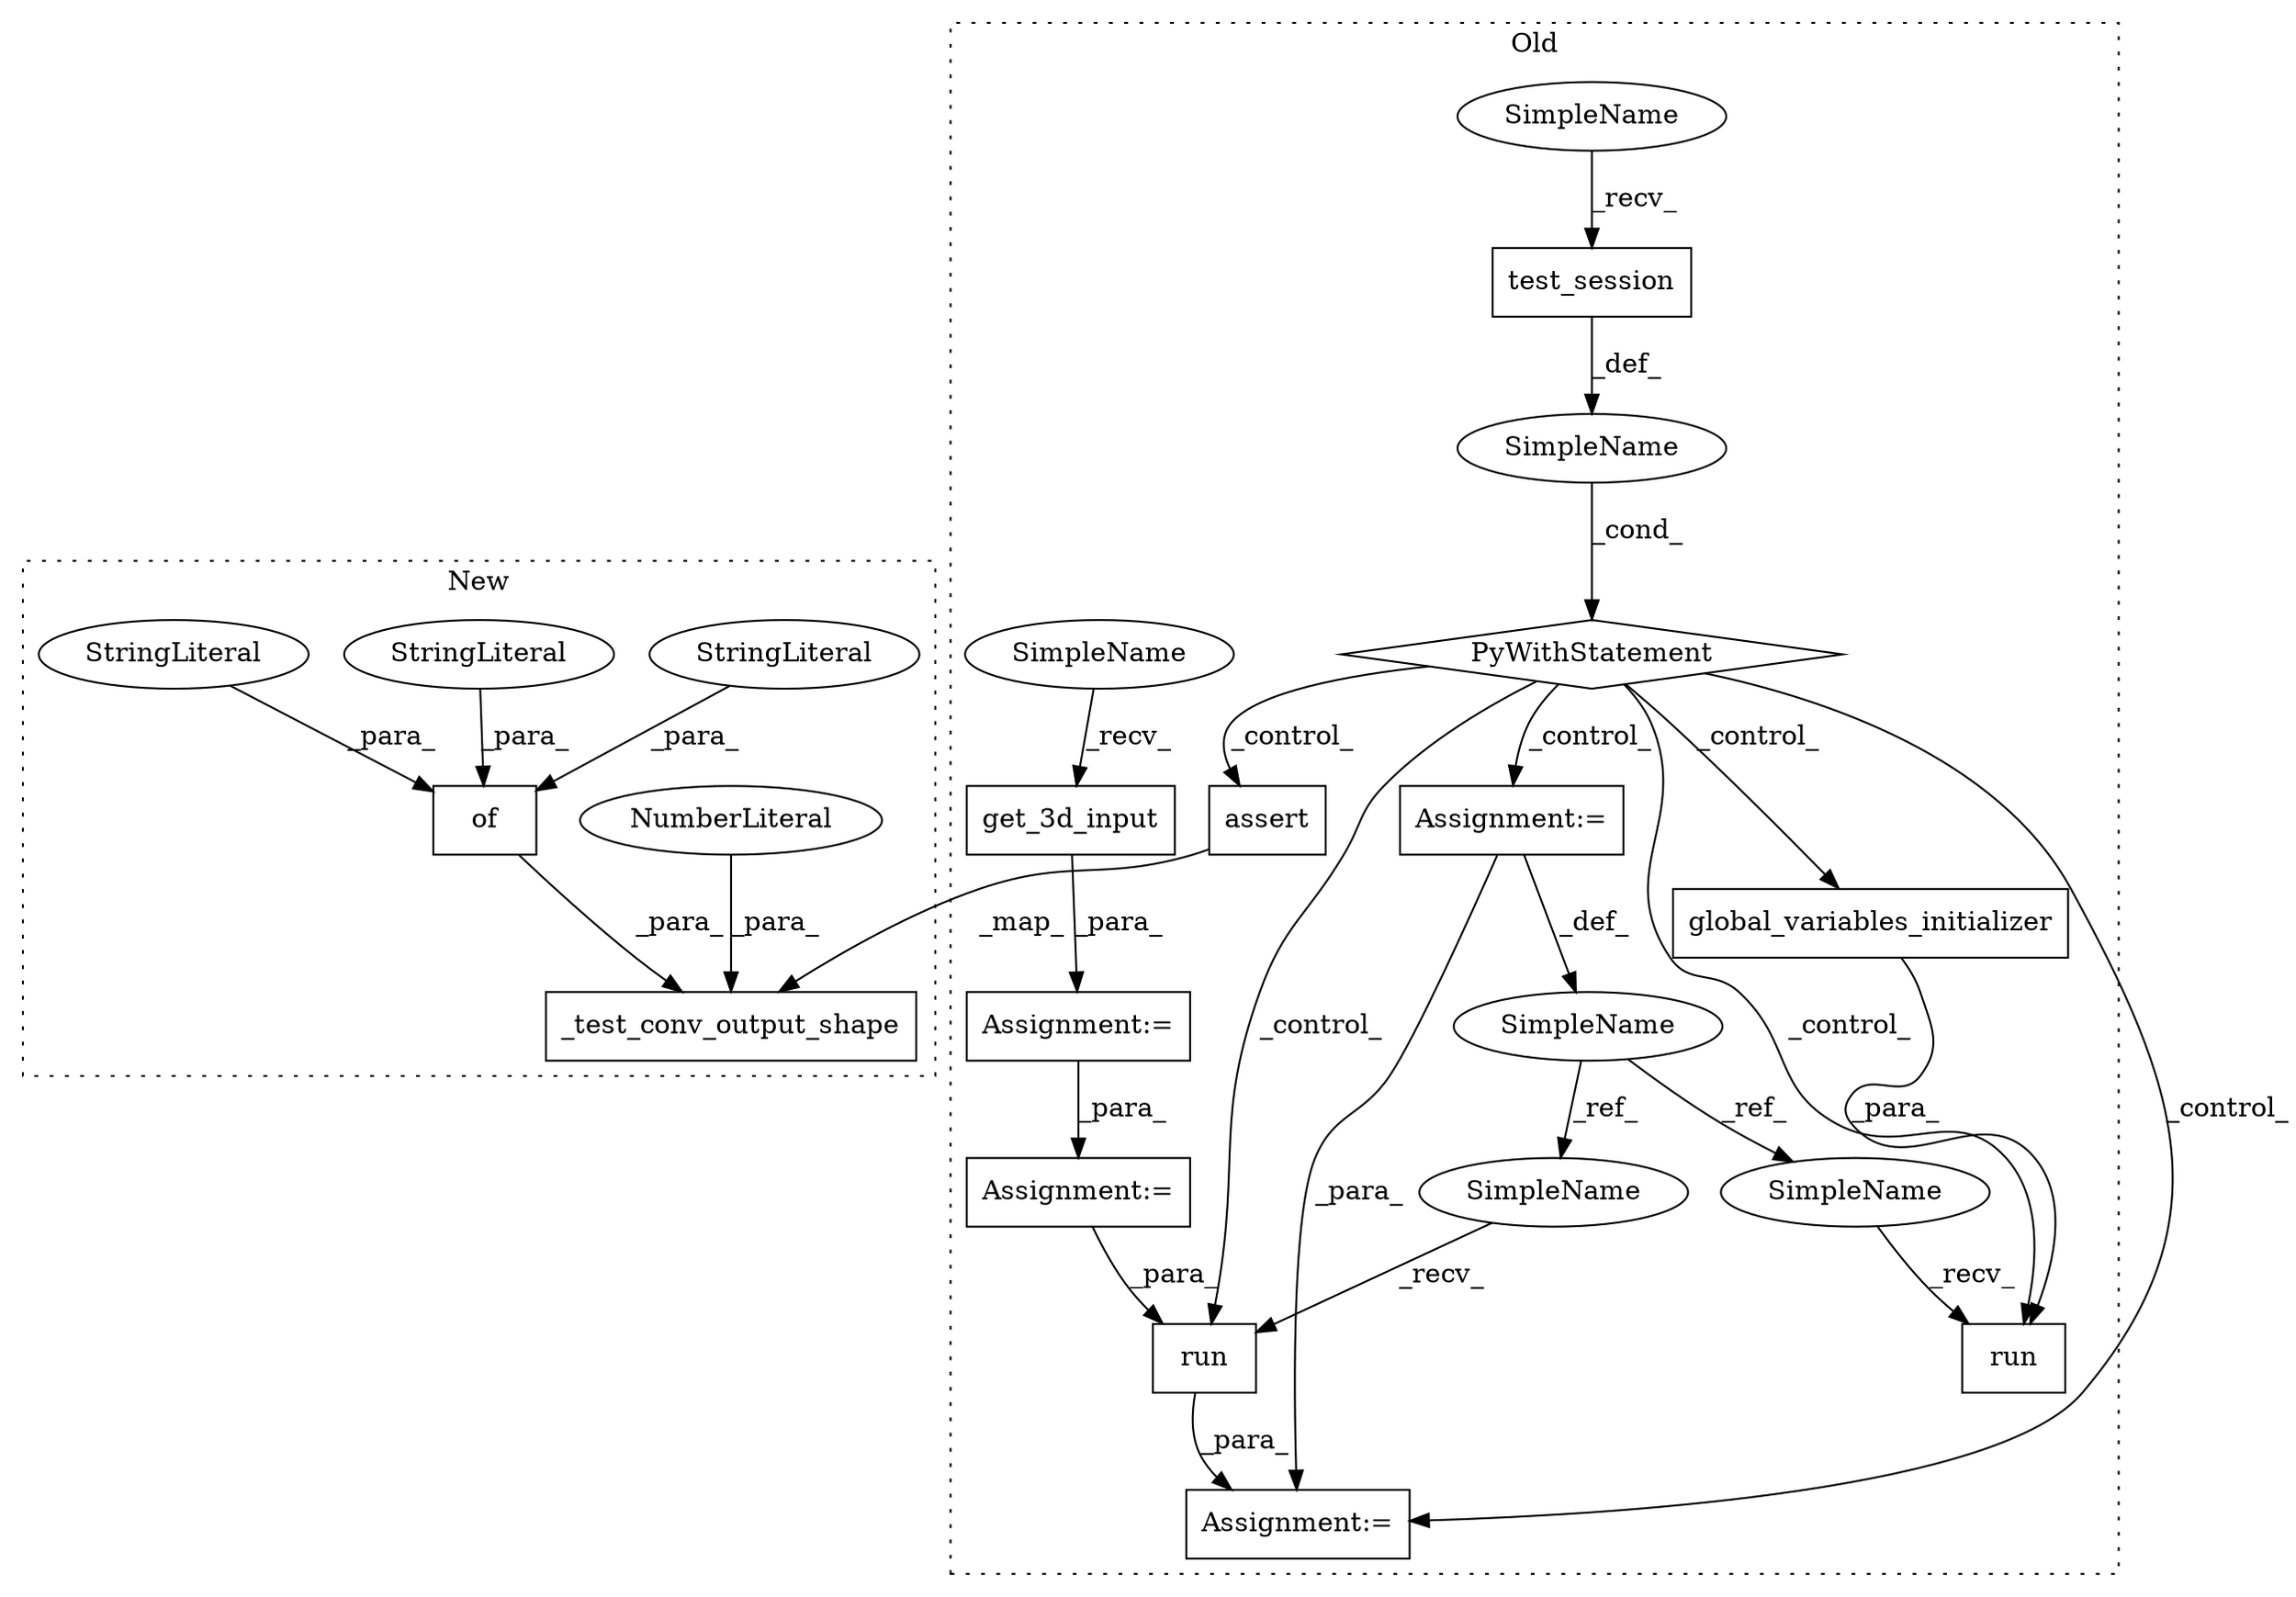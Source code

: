 digraph G {
subgraph cluster0 {
1 [label="assert" a="32" s="2414,2508" l="22,1" shape="box"];
3 [label="test_session" a="32" s="2273" l="14" shape="box"];
5 [label="SimpleName" a="42" s="" l="" shape="ellipse"];
6 [label="PyWithStatement" a="104" s="2258,2287" l="10,2" shape="diamond"];
7 [label="global_variables_initializer" a="32" s="2333" l="30" shape="box"];
9 [label="run" a="32" s="2384,2400" l="4,1" shape="box"];
13 [label="SimpleName" a="42" s="2301" l="4" shape="ellipse"];
14 [label="run" a="32" s="2318,2363" l="4,1" shape="box"];
15 [label="Assignment:=" a="7" s="2075" l="1" shape="box"];
16 [label="Assignment:=" a="7" s="2216" l="1" shape="box"];
17 [label="Assignment:=" a="7" s="2301" l="4" shape="box"];
18 [label="Assignment:=" a="7" s="2378" l="1" shape="box"];
19 [label="get_3d_input" a="32" s="2081" l="14" shape="box"];
20 [label="SimpleName" a="42" s="2268" l="4" shape="ellipse"];
21 [label="SimpleName" a="42" s="2076" l="4" shape="ellipse"];
22 [label="SimpleName" a="42" s="2313" l="4" shape="ellipse"];
23 [label="SimpleName" a="42" s="2379" l="4" shape="ellipse"];
label = "Old";
style="dotted";
}
subgraph cluster1 {
2 [label="_test_conv_output_shape" a="32" s="4080,4181" l="24,2" shape="box"];
4 [label="NumberLiteral" a="34" s="4104" l="1" shape="ellipse"];
8 [label="of" a="32" s="3875,4068" l="3,1" shape="box"];
10 [label="StringLiteral" a="45" s="4020" l="15" shape="ellipse"];
11 [label="StringLiteral" a="45" s="3897" l="13" shape="ellipse"];
12 [label="StringLiteral" a="45" s="3971" l="15" shape="ellipse"];
label = "New";
style="dotted";
}
1 -> 2 [label="_map_"];
3 -> 5 [label="_def_"];
4 -> 2 [label="_para_"];
5 -> 6 [label="_cond_"];
6 -> 9 [label="_control_"];
6 -> 7 [label="_control_"];
6 -> 14 [label="_control_"];
6 -> 17 [label="_control_"];
6 -> 1 [label="_control_"];
6 -> 18 [label="_control_"];
7 -> 14 [label="_para_"];
8 -> 2 [label="_para_"];
9 -> 18 [label="_para_"];
10 -> 8 [label="_para_"];
11 -> 8 [label="_para_"];
12 -> 8 [label="_para_"];
13 -> 22 [label="_ref_"];
13 -> 23 [label="_ref_"];
15 -> 16 [label="_para_"];
16 -> 9 [label="_para_"];
17 -> 13 [label="_def_"];
17 -> 18 [label="_para_"];
19 -> 15 [label="_para_"];
20 -> 3 [label="_recv_"];
21 -> 19 [label="_recv_"];
22 -> 14 [label="_recv_"];
23 -> 9 [label="_recv_"];
}